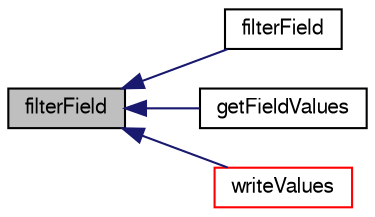 digraph "filterField"
{
  bgcolor="transparent";
  edge [fontname="FreeSans",fontsize="10",labelfontname="FreeSans",labelfontsize="10"];
  node [fontname="FreeSans",fontsize="10",shape=record];
  rankdir="LR";
  Node1374 [label="filterField",height=0.2,width=0.4,color="black", fillcolor="grey75", style="filled", fontcolor="black"];
  Node1374 -> Node1375 [dir="back",color="midnightblue",fontsize="10",style="solid",fontname="FreeSans"];
  Node1375 [label="filterField",height=0.2,width=0.4,color="black",URL="$a28726.html#a4a7f99ebb04722729bcab28050632d87"];
  Node1374 -> Node1376 [dir="back",color="midnightblue",fontsize="10",style="solid",fontname="FreeSans"];
  Node1376 [label="getFieldValues",height=0.2,width=0.4,color="black",URL="$a28726.html#a50e1650884410adc6a5ec1ee2dd5878a"];
  Node1374 -> Node1377 [dir="back",color="midnightblue",fontsize="10",style="solid",fontname="FreeSans"];
  Node1377 [label="writeValues",height=0.2,width=0.4,color="red",URL="$a28726.html#a930c8e90522f733f078680b6ce4994c1",tooltip="Templated helper function to output field values. "];
}
